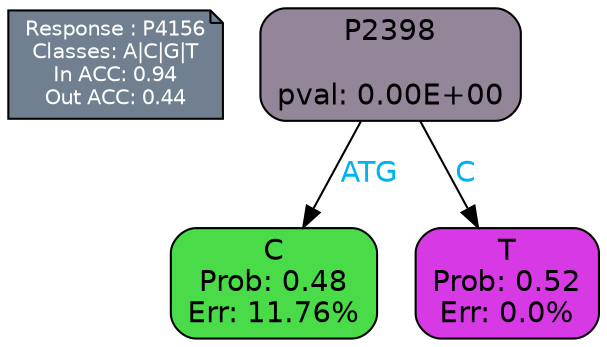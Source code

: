 digraph Tree {
node [shape=box, style="filled, rounded", color="black", fontname=helvetica] ;
graph [ranksep=equally, splines=polylines, bgcolor=transparent, dpi=600] ;
edge [fontname=helvetica] ;
LEGEND [label="Response : P4156
Classes: A|C|G|T
In ACC: 0.94
Out ACC: 0.44
",shape=note,align=left,style=filled,fillcolor="slategray",fontcolor="white",fontsize=10];1 [label="P2398

pval: 0.00E+00", fillcolor="#938699"] ;
2 [label="C
Prob: 0.48
Err: 11.76%", fillcolor="#4adb48"] ;
3 [label="T
Prob: 0.52
Err: 0.0%", fillcolor="#d739e5"] ;
1 -> 2 [label="ATG",fontcolor=deepskyblue2] ;
1 -> 3 [label="C",fontcolor=deepskyblue2] ;
{rank = same; 2;3;}{rank = same; LEGEND;1;}}